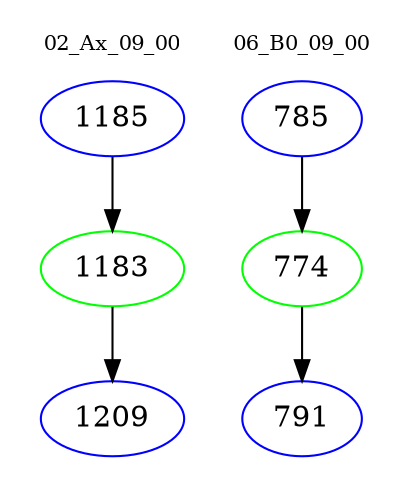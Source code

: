 digraph{
subgraph cluster_0 {
color = white
label = "02_Ax_09_00";
fontsize=10;
T0_1185 [label="1185", color="blue"]
T0_1185 -> T0_1183 [color="black"]
T0_1183 [label="1183", color="green"]
T0_1183 -> T0_1209 [color="black"]
T0_1209 [label="1209", color="blue"]
}
subgraph cluster_1 {
color = white
label = "06_B0_09_00";
fontsize=10;
T1_785 [label="785", color="blue"]
T1_785 -> T1_774 [color="black"]
T1_774 [label="774", color="green"]
T1_774 -> T1_791 [color="black"]
T1_791 [label="791", color="blue"]
}
}
